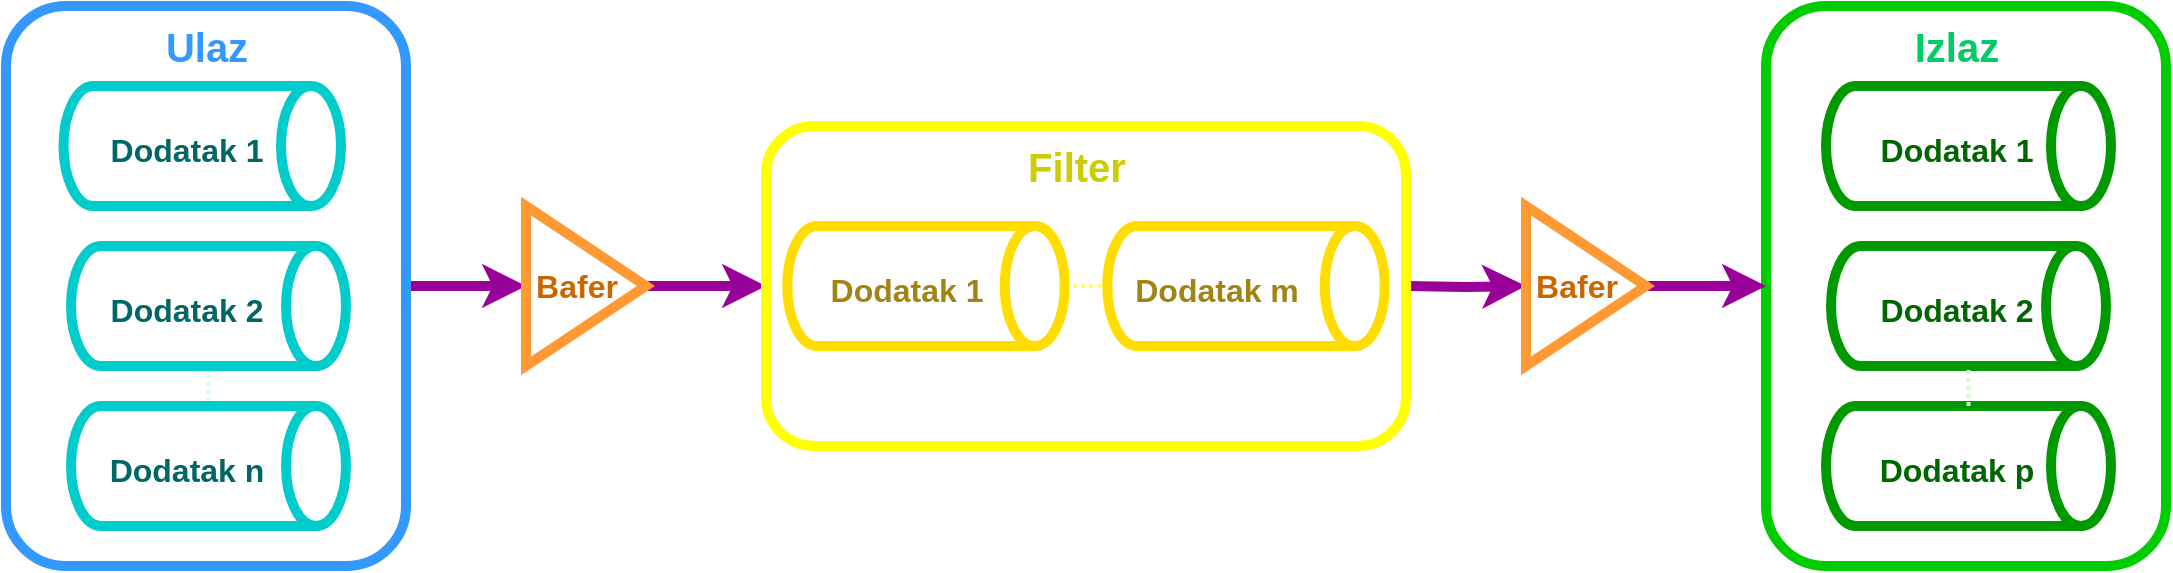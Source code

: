 <mxfile version="20.8.5" type="device"><diagram id="MEpfdYJ9hgTyQlRmZlF4" name="Page-1"><mxGraphModel dx="910" dy="428" grid="1" gridSize="10" guides="1" tooltips="1" connect="1" arrows="1" fold="1" page="1" pageScale="1" pageWidth="850" pageHeight="1100" math="0" shadow="0"><root><mxCell id="0"/><mxCell id="1" parent="0"/><mxCell id="yHz5vEsl2aSrLLv3f2kb-6" style="edgeStyle=orthogonalEdgeStyle;rounded=0;orthogonalLoop=1;jettySize=auto;html=1;exitX=1;exitY=0.5;exitDx=0;exitDy=0;entryX=0;entryY=0.5;entryDx=0;entryDy=0;strokeWidth=5;strokeColor=#990099;" parent="1" source="yHz5vEsl2aSrLLv3f2kb-1" target="yHz5vEsl2aSrLLv3f2kb-4" edge="1"><mxGeometry relative="1" as="geometry"/></mxCell><mxCell id="yHz5vEsl2aSrLLv3f2kb-1" value="" style="rounded=1;whiteSpace=wrap;html=1;fillColor=none;strokeColor=#3399FF;strokeWidth=5;" parent="1" vertex="1"><mxGeometry x="80" y="80" width="200" height="280" as="geometry"/></mxCell><mxCell id="yHz5vEsl2aSrLLv3f2kb-8" style="edgeStyle=orthogonalEdgeStyle;rounded=0;orthogonalLoop=1;jettySize=auto;html=1;exitX=1;exitY=0.5;exitDx=0;exitDy=0;entryX=0;entryY=0.5;entryDx=0;entryDy=0;strokeColor=#990099;strokeWidth=5;" parent="1" target="yHz5vEsl2aSrLLv3f2kb-5" edge="1"><mxGeometry relative="1" as="geometry"><mxPoint x="780" y="220" as="sourcePoint"/></mxGeometry></mxCell><mxCell id="yHz5vEsl2aSrLLv3f2kb-3" value="" style="rounded=1;whiteSpace=wrap;html=1;fillColor=none;strokeWidth=5;strokeColor=#00CC00;fontColor=#006633;" parent="1" vertex="1"><mxGeometry x="960" y="80" width="200" height="280" as="geometry"/></mxCell><mxCell id="yHz5vEsl2aSrLLv3f2kb-7" style="edgeStyle=orthogonalEdgeStyle;rounded=0;orthogonalLoop=1;jettySize=auto;html=1;exitX=1;exitY=0.5;exitDx=0;exitDy=0;entryX=0;entryY=0.5;entryDx=0;entryDy=0;strokeColor=#990099;strokeWidth=5;" parent="1" source="yHz5vEsl2aSrLLv3f2kb-4" target="yHz5vEsl2aSrLLv3f2kb-2" edge="1"><mxGeometry relative="1" as="geometry"><mxPoint x="420" y="220.0" as="sourcePoint"/></mxGeometry></mxCell><mxCell id="yHz5vEsl2aSrLLv3f2kb-4" value="" style="triangle;whiteSpace=wrap;html=1;strokeColor=#FF9933;strokeWidth=5;fillColor=none;" parent="1" vertex="1"><mxGeometry x="340" y="180" width="60" height="80" as="geometry"/></mxCell><mxCell id="yHz5vEsl2aSrLLv3f2kb-9" style="edgeStyle=orthogonalEdgeStyle;rounded=0;orthogonalLoop=1;jettySize=auto;html=1;exitX=1;exitY=0.5;exitDx=0;exitDy=0;entryX=0;entryY=0.5;entryDx=0;entryDy=0;strokeColor=#990099;strokeWidth=5;" parent="1" source="yHz5vEsl2aSrLLv3f2kb-5" target="yHz5vEsl2aSrLLv3f2kb-3" edge="1"><mxGeometry relative="1" as="geometry"/></mxCell><mxCell id="yHz5vEsl2aSrLLv3f2kb-5" value="" style="triangle;whiteSpace=wrap;html=1;strokeColor=#FF9933;strokeWidth=5;fillColor=none;" parent="1" vertex="1"><mxGeometry x="840" y="180" width="60" height="80" as="geometry"/></mxCell><mxCell id="yHz5vEsl2aSrLLv3f2kb-10" value="" style="shape=cylinder3;whiteSpace=wrap;html=1;boundedLbl=1;backgroundOutline=1;size=15;strokeColor=#00CCCC;strokeWidth=5;fillColor=none;rotation=90;" parent="1" vertex="1"><mxGeometry x="148.13" y="80.63" width="60" height="138.75" as="geometry"/></mxCell><mxCell id="yHz5vEsl2aSrLLv3f2kb-39" style="edgeStyle=orthogonalEdgeStyle;rounded=0;orthogonalLoop=1;jettySize=auto;html=1;exitX=1;exitY=0.5;exitDx=0;exitDy=0;exitPerimeter=0;entryX=0;entryY=0.5;entryDx=0;entryDy=0;entryPerimeter=0;dashed=1;dashPattern=1 1;strokeColor=#CCFFFF;strokeWidth=2;fontSize=16;fontColor=#99CCFF;endArrow=none;endFill=0;" parent="1" source="yHz5vEsl2aSrLLv3f2kb-11" target="yHz5vEsl2aSrLLv3f2kb-12" edge="1"><mxGeometry relative="1" as="geometry"/></mxCell><mxCell id="yHz5vEsl2aSrLLv3f2kb-11" value="" style="shape=cylinder3;whiteSpace=wrap;html=1;boundedLbl=1;backgroundOutline=1;size=15;strokeColor=#00CCCC;strokeWidth=5;fillColor=none;rotation=90;" parent="1" vertex="1"><mxGeometry x="151.25" y="161.25" width="60" height="137.5" as="geometry"/></mxCell><mxCell id="yHz5vEsl2aSrLLv3f2kb-12" value="" style="shape=cylinder3;whiteSpace=wrap;html=1;boundedLbl=1;backgroundOutline=1;size=15;strokeColor=#00CCCC;strokeWidth=5;fillColor=none;rotation=90;" parent="1" vertex="1"><mxGeometry x="151.25" y="241.25" width="60" height="137.5" as="geometry"/></mxCell><mxCell id="yHz5vEsl2aSrLLv3f2kb-15" value="" style="shape=cylinder3;whiteSpace=wrap;html=1;boundedLbl=1;backgroundOutline=1;size=15;strokeColor=#009900;strokeWidth=5;fillColor=none;rotation=90;fontColor=#009900;" parent="1" vertex="1"><mxGeometry x="1031.25" y="78.75" width="60" height="142.5" as="geometry"/></mxCell><mxCell id="yHz5vEsl2aSrLLv3f2kb-16" value="" style="shape=cylinder3;whiteSpace=wrap;html=1;boundedLbl=1;backgroundOutline=1;size=15;strokeColor=#009900;strokeWidth=5;fillColor=none;rotation=90;fontColor=#009900;" parent="1" vertex="1"><mxGeometry x="1031.25" y="161.25" width="60" height="137.5" as="geometry"/></mxCell><mxCell id="yHz5vEsl2aSrLLv3f2kb-17" value="" style="shape=cylinder3;whiteSpace=wrap;html=1;boundedLbl=1;backgroundOutline=1;size=15;strokeColor=#009900;strokeWidth=5;fillColor=none;rotation=90;fontColor=#009900;" parent="1" vertex="1"><mxGeometry x="1031.25" y="238.75" width="60" height="142.5" as="geometry"/></mxCell><mxCell id="yHz5vEsl2aSrLLv3f2kb-18" value="" style="group" parent="1" vertex="1" connectable="0"><mxGeometry x="460" y="140" width="320" height="160" as="geometry"/></mxCell><mxCell id="yHz5vEsl2aSrLLv3f2kb-2" value="" style="rounded=1;whiteSpace=wrap;html=1;fillColor=none;strokeColor=#FFFF00;strokeWidth=5;" parent="yHz5vEsl2aSrLLv3f2kb-18" vertex="1"><mxGeometry width="320" height="160" as="geometry"/></mxCell><mxCell id="yHz5vEsl2aSrLLv3f2kb-23" value="&lt;b&gt;&lt;font&gt;Filter&lt;/font&gt;&lt;/b&gt;" style="text;html=1;align=center;verticalAlign=middle;resizable=0;points=[];autosize=1;strokeColor=none;fillColor=none;fontSize=20;fontColor=#CCCC00;" parent="yHz5vEsl2aSrLLv3f2kb-18" vertex="1"><mxGeometry x="120" width="70" height="40" as="geometry"/></mxCell><mxCell id="yHz5vEsl2aSrLLv3f2kb-38" style="edgeStyle=orthogonalEdgeStyle;rounded=0;orthogonalLoop=1;jettySize=auto;html=1;exitX=0.5;exitY=0;exitDx=0;exitDy=0;exitPerimeter=0;entryX=0.5;entryY=1;entryDx=0;entryDy=0;entryPerimeter=0;dashed=1;dashPattern=1 1;strokeColor=#FFFF66;strokeWidth=2;fontSize=16;fontColor=#99CCFF;endArrow=none;endFill=0;" parent="yHz5vEsl2aSrLLv3f2kb-18" source="yHz5vEsl2aSrLLv3f2kb-33" target="yHz5vEsl2aSrLLv3f2kb-34" edge="1"><mxGeometry relative="1" as="geometry"/></mxCell><mxCell id="yHz5vEsl2aSrLLv3f2kb-33" value="" style="shape=cylinder3;whiteSpace=wrap;html=1;boundedLbl=1;backgroundOutline=1;size=15;strokeColor=#FFDD00;strokeWidth=5;fillColor=none;rotation=90;" parent="yHz5vEsl2aSrLLv3f2kb-18" vertex="1"><mxGeometry x="50" y="10.63" width="60" height="138.75" as="geometry"/></mxCell><mxCell id="yHz5vEsl2aSrLLv3f2kb-34" value="" style="shape=cylinder3;whiteSpace=wrap;html=1;boundedLbl=1;backgroundOutline=1;size=15;strokeColor=#FFDD00;strokeWidth=5;fillColor=none;rotation=90;" parent="yHz5vEsl2aSrLLv3f2kb-18" vertex="1"><mxGeometry x="210" y="10.63" width="60" height="138.75" as="geometry"/></mxCell><mxCell id="yHz5vEsl2aSrLLv3f2kb-28" value="&lt;b&gt;&lt;font style=&quot;font-size: 16px;&quot;&gt;Dodatak 1&lt;/font&gt;&lt;/b&gt;" style="text;html=1;align=center;verticalAlign=middle;resizable=0;points=[];autosize=1;strokeColor=none;fillColor=none;fontSize=20;fontColor=#A18413;" parent="yHz5vEsl2aSrLLv3f2kb-18" vertex="1"><mxGeometry x="20.004" y="60" width="100" height="40" as="geometry"/></mxCell><mxCell id="yHz5vEsl2aSrLLv3f2kb-29" value="&lt;b&gt;&lt;font style=&quot;font-size: 16px;&quot;&gt;Dodatak m&lt;/font&gt;&lt;/b&gt;" style="text;html=1;align=center;verticalAlign=middle;resizable=0;points=[];autosize=1;strokeColor=none;fillColor=none;fontSize=20;fontColor=#A18413;" parent="yHz5vEsl2aSrLLv3f2kb-18" vertex="1"><mxGeometry x="169.997" y="60" width="110" height="40" as="geometry"/></mxCell><mxCell id="yHz5vEsl2aSrLLv3f2kb-19" value="&lt;b&gt;&lt;font style=&quot;font-size: 16px;&quot;&gt;Bafer&lt;/font&gt;&lt;/b&gt;" style="text;html=1;align=center;verticalAlign=middle;resizable=0;points=[];autosize=1;strokeColor=none;fillColor=none;fontColor=#CC6600;" parent="1" vertex="1"><mxGeometry x="335" y="205" width="60" height="30" as="geometry"/></mxCell><mxCell id="yHz5vEsl2aSrLLv3f2kb-20" value="&lt;b&gt;&lt;font style=&quot;font-size: 16px;&quot;&gt;Bafer&lt;/font&gt;&lt;/b&gt;" style="text;html=1;align=center;verticalAlign=middle;resizable=0;points=[];autosize=1;strokeColor=none;fillColor=none;fontColor=#CC6600;" parent="1" vertex="1"><mxGeometry x="835" y="205" width="60" height="30" as="geometry"/></mxCell><mxCell id="yHz5vEsl2aSrLLv3f2kb-22" value="&lt;b&gt;&lt;font&gt;Ulaz&lt;/font&gt;&lt;/b&gt;" style="text;html=1;align=center;verticalAlign=middle;resizable=0;points=[];autosize=1;strokeColor=none;fillColor=none;fontSize=20;fontColor=#3399FF;" parent="1" vertex="1"><mxGeometry x="150" y="80" width="60" height="40" as="geometry"/></mxCell><mxCell id="yHz5vEsl2aSrLLv3f2kb-24" value="&lt;b&gt;&lt;font&gt;Izlaz&lt;/font&gt;&lt;/b&gt;" style="text;html=1;align=center;verticalAlign=middle;resizable=0;points=[];autosize=1;strokeColor=none;fillColor=none;fontSize=20;fontColor=#00CC66;" parent="1" vertex="1"><mxGeometry x="1020" y="80" width="70" height="40" as="geometry"/></mxCell><mxCell id="yHz5vEsl2aSrLLv3f2kb-25" value="&lt;b&gt;&lt;font style=&quot;font-size: 16px;&quot;&gt;Dodatak 1&lt;/font&gt;&lt;/b&gt;" style="text;html=1;align=center;verticalAlign=middle;resizable=0;points=[];autosize=1;strokeColor=none;fillColor=none;fontSize=20;fontColor=#006666;" parent="1" vertex="1"><mxGeometry x="120" y="130" width="100" height="40" as="geometry"/></mxCell><mxCell id="yHz5vEsl2aSrLLv3f2kb-26" value="&lt;b&gt;&lt;font style=&quot;font-size: 16px;&quot;&gt;Dodatak 2&lt;/font&gt;&lt;/b&gt;" style="text;html=1;align=center;verticalAlign=middle;resizable=0;points=[];autosize=1;strokeColor=none;fillColor=none;fontSize=20;fontColor=#006666;" parent="1" vertex="1"><mxGeometry x="120" y="210" width="100" height="40" as="geometry"/></mxCell><mxCell id="yHz5vEsl2aSrLLv3f2kb-27" value="&lt;b&gt;&lt;font style=&quot;font-size: 16px;&quot;&gt;Dodatak n&lt;/font&gt;&lt;/b&gt;" style="text;html=1;align=center;verticalAlign=middle;resizable=0;points=[];autosize=1;strokeColor=none;fillColor=none;fontSize=20;fontColor=#006666;" parent="1" vertex="1"><mxGeometry x="120" y="290" width="100" height="40" as="geometry"/></mxCell><mxCell id="yHz5vEsl2aSrLLv3f2kb-30" value="&lt;b&gt;&lt;font style=&quot;font-size: 16px;&quot;&gt;Dodatak 1&lt;/font&gt;&lt;/b&gt;" style="text;html=1;align=center;verticalAlign=middle;resizable=0;points=[];autosize=1;strokeColor=none;fillColor=none;fontSize=20;fontColor=#006600;" parent="1" vertex="1"><mxGeometry x="1005" y="130" width="100" height="40" as="geometry"/></mxCell><mxCell id="yHz5vEsl2aSrLLv3f2kb-31" value="&lt;b&gt;&lt;font style=&quot;font-size: 16px;&quot;&gt;Dodatak 2&lt;/font&gt;&lt;/b&gt;" style="text;html=1;align=center;verticalAlign=middle;resizable=0;points=[];autosize=1;strokeColor=none;fillColor=none;fontSize=20;fontColor=#006600;" parent="1" vertex="1"><mxGeometry x="1005" y="210" width="100" height="40" as="geometry"/></mxCell><mxCell id="yHz5vEsl2aSrLLv3f2kb-32" value="&lt;b&gt;&lt;font style=&quot;font-size: 16px;&quot;&gt;Dodatak p&lt;/font&gt;&lt;/b&gt;" style="text;html=1;align=center;verticalAlign=middle;resizable=0;points=[];autosize=1;strokeColor=none;fillColor=none;fontSize=20;fontColor=#006600;" parent="1" vertex="1"><mxGeometry x="1005" y="290" width="100" height="40" as="geometry"/></mxCell><mxCell id="yHz5vEsl2aSrLLv3f2kb-37" value="" style="endArrow=none;dashed=1;html=1;dashPattern=1 1;strokeWidth=2;rounded=0;strokeColor=#CCFFCC;fontSize=16;fontColor=#99FFFF;entryX=1;entryY=0.5;entryDx=0;entryDy=0;entryPerimeter=0;exitX=0;exitY=0.5;exitDx=0;exitDy=0;exitPerimeter=0;" parent="1" source="yHz5vEsl2aSrLLv3f2kb-17" target="yHz5vEsl2aSrLLv3f2kb-16" edge="1"><mxGeometry width="50" height="50" relative="1" as="geometry"><mxPoint x="990" y="270" as="sourcePoint"/><mxPoint x="1040" y="220" as="targetPoint"/></mxGeometry></mxCell></root></mxGraphModel></diagram></mxfile>